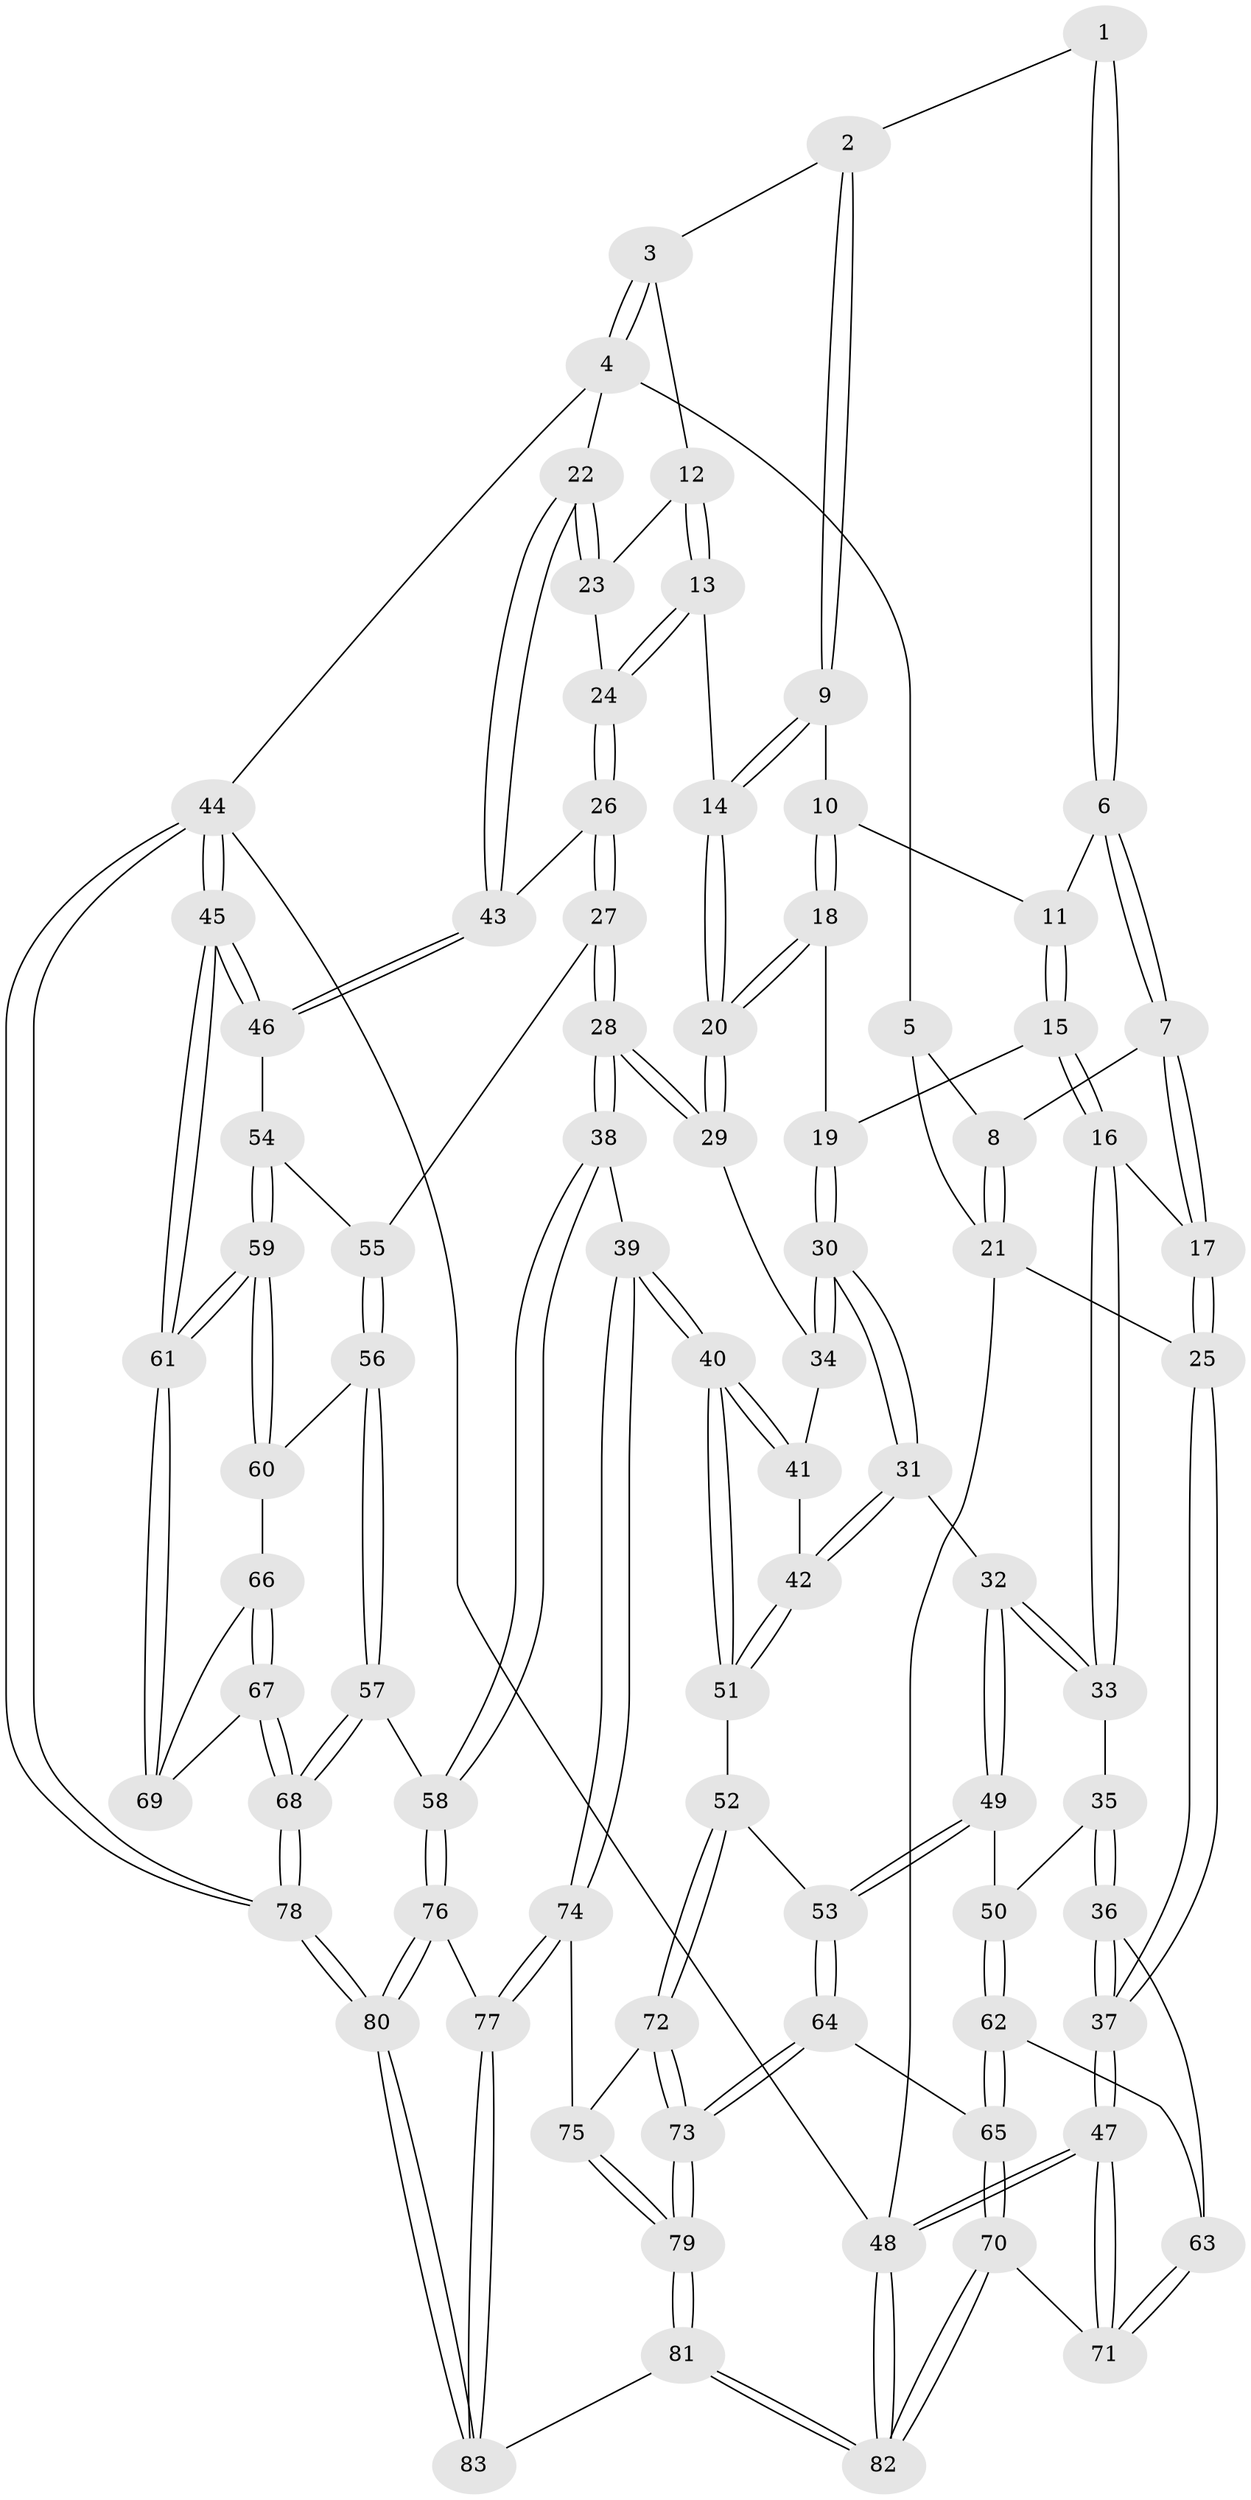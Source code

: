// coarse degree distribution, {4: 0.36363636363636365, 5: 0.30303030303030304, 3: 0.18181818181818182, 6: 0.06060606060606061, 2: 0.030303030303030304, 9: 0.06060606060606061}
// Generated by graph-tools (version 1.1) at 2025/21/03/04/25 18:21:27]
// undirected, 83 vertices, 204 edges
graph export_dot {
graph [start="1"]
  node [color=gray90,style=filled];
  1 [pos="+0.2875949536522869+0"];
  2 [pos="+0.6163752598332013+0"];
  3 [pos="+0.7949412766758585+0"];
  4 [pos="+1+0"];
  5 [pos="+0.23728338505056062+0"];
  6 [pos="+0.3890219529648466+0.16807260794247306"];
  7 [pos="+0.17565838899188338+0.24230668141762013"];
  8 [pos="+0.16674603831985074+0.1485820891831008"];
  9 [pos="+0.5101431875192162+0.1672155657459517"];
  10 [pos="+0.4379640337055146+0.17922737814223208"];
  11 [pos="+0.41502569905561+0.1788711001464006"];
  12 [pos="+0.7305513777171987+0.2290291128291879"];
  13 [pos="+0.6849278578498773+0.26880822139639077"];
  14 [pos="+0.6061908453479558+0.292160944782384"];
  15 [pos="+0.37729556900364297+0.32739647623570367"];
  16 [pos="+0.19903452791617812+0.3040844283934647"];
  17 [pos="+0.1752497956500351+0.24344629729262332"];
  18 [pos="+0.45324745869808153+0.36372969148005013"];
  19 [pos="+0.4293830871924505+0.3710120720391793"];
  20 [pos="+0.5748463329802721+0.352920180067074"];
  21 [pos="+0+0"];
  22 [pos="+1+0.21868816514762743"];
  23 [pos="+0.8811353715039618+0.28691647558138084"];
  24 [pos="+0.798848831530573+0.45331612181727104"];
  25 [pos="+0+0.2984550163421115"];
  26 [pos="+0.802174150034697+0.5201753392606006"];
  27 [pos="+0.7978665916249043+0.5270539150740597"];
  28 [pos="+0.7128797440016156+0.5608080861615546"];
  29 [pos="+0.586636315456393+0.4065937855940125"];
  30 [pos="+0.3815630259731687+0.4796250629370934"];
  31 [pos="+0.35429172042612916+0.5184762508760318"];
  32 [pos="+0.29977383636359933+0.5218757371952695"];
  33 [pos="+0.19655228390483026+0.4061585996008573"];
  34 [pos="+0.5374060729369887+0.4609403199329417"];
  35 [pos="+0.021133693417839435+0.5167419432904845"];
  36 [pos="+0+0.544286065379556"];
  37 [pos="+0+0.5438995727639814"];
  38 [pos="+0.7122778713866743+0.5617291465881814"];
  39 [pos="+0.5186183595661907+0.6588157031004688"];
  40 [pos="+0.5163984033284723+0.6571694248686447"];
  41 [pos="+0.53185224925617+0.4744395317507581"];
  42 [pos="+0.404123331660496+0.5574258852759226"];
  43 [pos="+1+0.36541817537386"];
  44 [pos="+1+1"];
  45 [pos="+1+0.6809431499677654"];
  46 [pos="+1+0.47308962630231516"];
  47 [pos="+0+0.9656754281741333"];
  48 [pos="+0+1"];
  49 [pos="+0.24653303397500384+0.6196996259360439"];
  50 [pos="+0.20020614192931246+0.6412227870486871"];
  51 [pos="+0.486516455166286+0.6429688636407975"];
  52 [pos="+0.3252349182011635+0.7167967809214508"];
  53 [pos="+0.3182272567416631+0.7147997391578563"];
  54 [pos="+0.9293153759946087+0.6018549683467561"];
  55 [pos="+0.8793529515010605+0.6157163548071188"];
  56 [pos="+0.8952514362115683+0.6572950141481594"];
  57 [pos="+0.763950422469007+0.8060234774981163"];
  58 [pos="+0.7513628185526982+0.7990187698043015"];
  59 [pos="+1+0.6770676631852489"];
  60 [pos="+0.9102690118178689+0.6702213616894975"];
  61 [pos="+1+0.6810281073019766"];
  62 [pos="+0.17700699718605042+0.6774914906458546"];
  63 [pos="+0.09609349946077118+0.6911185161979991"];
  64 [pos="+0.22297038189175214+0.8364993337134896"];
  65 [pos="+0.18666337814708592+0.8284118499844628"];
  66 [pos="+0.9114728070072741+0.675450528222345"];
  67 [pos="+0.9248643860399131+0.7716689697887115"];
  68 [pos="+0.9016698615803781+0.9546430537532188"];
  69 [pos="+0.9809036175265472+0.73445380350978"];
  70 [pos="+0.10501748238800691+0.8643955878212779"];
  71 [pos="+0.02910194703204753+0.8679677856071331"];
  72 [pos="+0.3491711609342072+0.7524263252204738"];
  73 [pos="+0.30317937690859126+0.8973850006551375"];
  74 [pos="+0.530765740453345+0.7968474361037847"];
  75 [pos="+0.4504102645953249+0.8145745140800891"];
  76 [pos="+0.5931758053902684+0.8268336089842431"];
  77 [pos="+0.5537054710480606+0.8228055536935216"];
  78 [pos="+1+1"];
  79 [pos="+0.3150857110716618+0.9104294031542716"];
  80 [pos="+0.8876938070589768+1"];
  81 [pos="+0.35426665955899694+1"];
  82 [pos="+0.31988715689986463+1"];
  83 [pos="+0.47741684035907017+1"];
  1 -- 2;
  1 -- 6;
  1 -- 6;
  2 -- 3;
  2 -- 9;
  2 -- 9;
  3 -- 4;
  3 -- 4;
  3 -- 12;
  4 -- 5;
  4 -- 22;
  4 -- 44;
  5 -- 8;
  5 -- 21;
  6 -- 7;
  6 -- 7;
  6 -- 11;
  7 -- 8;
  7 -- 17;
  7 -- 17;
  8 -- 21;
  8 -- 21;
  9 -- 10;
  9 -- 14;
  9 -- 14;
  10 -- 11;
  10 -- 18;
  10 -- 18;
  11 -- 15;
  11 -- 15;
  12 -- 13;
  12 -- 13;
  12 -- 23;
  13 -- 14;
  13 -- 24;
  13 -- 24;
  14 -- 20;
  14 -- 20;
  15 -- 16;
  15 -- 16;
  15 -- 19;
  16 -- 17;
  16 -- 33;
  16 -- 33;
  17 -- 25;
  17 -- 25;
  18 -- 19;
  18 -- 20;
  18 -- 20;
  19 -- 30;
  19 -- 30;
  20 -- 29;
  20 -- 29;
  21 -- 25;
  21 -- 48;
  22 -- 23;
  22 -- 23;
  22 -- 43;
  22 -- 43;
  23 -- 24;
  24 -- 26;
  24 -- 26;
  25 -- 37;
  25 -- 37;
  26 -- 27;
  26 -- 27;
  26 -- 43;
  27 -- 28;
  27 -- 28;
  27 -- 55;
  28 -- 29;
  28 -- 29;
  28 -- 38;
  28 -- 38;
  29 -- 34;
  30 -- 31;
  30 -- 31;
  30 -- 34;
  30 -- 34;
  31 -- 32;
  31 -- 42;
  31 -- 42;
  32 -- 33;
  32 -- 33;
  32 -- 49;
  32 -- 49;
  33 -- 35;
  34 -- 41;
  35 -- 36;
  35 -- 36;
  35 -- 50;
  36 -- 37;
  36 -- 37;
  36 -- 63;
  37 -- 47;
  37 -- 47;
  38 -- 39;
  38 -- 58;
  38 -- 58;
  39 -- 40;
  39 -- 40;
  39 -- 74;
  39 -- 74;
  40 -- 41;
  40 -- 41;
  40 -- 51;
  40 -- 51;
  41 -- 42;
  42 -- 51;
  42 -- 51;
  43 -- 46;
  43 -- 46;
  44 -- 45;
  44 -- 45;
  44 -- 78;
  44 -- 78;
  44 -- 48;
  45 -- 46;
  45 -- 46;
  45 -- 61;
  45 -- 61;
  46 -- 54;
  47 -- 48;
  47 -- 48;
  47 -- 71;
  47 -- 71;
  48 -- 82;
  48 -- 82;
  49 -- 50;
  49 -- 53;
  49 -- 53;
  50 -- 62;
  50 -- 62;
  51 -- 52;
  52 -- 53;
  52 -- 72;
  52 -- 72;
  53 -- 64;
  53 -- 64;
  54 -- 55;
  54 -- 59;
  54 -- 59;
  55 -- 56;
  55 -- 56;
  56 -- 57;
  56 -- 57;
  56 -- 60;
  57 -- 58;
  57 -- 68;
  57 -- 68;
  58 -- 76;
  58 -- 76;
  59 -- 60;
  59 -- 60;
  59 -- 61;
  59 -- 61;
  60 -- 66;
  61 -- 69;
  61 -- 69;
  62 -- 63;
  62 -- 65;
  62 -- 65;
  63 -- 71;
  63 -- 71;
  64 -- 65;
  64 -- 73;
  64 -- 73;
  65 -- 70;
  65 -- 70;
  66 -- 67;
  66 -- 67;
  66 -- 69;
  67 -- 68;
  67 -- 68;
  67 -- 69;
  68 -- 78;
  68 -- 78;
  70 -- 71;
  70 -- 82;
  70 -- 82;
  72 -- 73;
  72 -- 73;
  72 -- 75;
  73 -- 79;
  73 -- 79;
  74 -- 75;
  74 -- 77;
  74 -- 77;
  75 -- 79;
  75 -- 79;
  76 -- 77;
  76 -- 80;
  76 -- 80;
  77 -- 83;
  77 -- 83;
  78 -- 80;
  78 -- 80;
  79 -- 81;
  79 -- 81;
  80 -- 83;
  80 -- 83;
  81 -- 82;
  81 -- 82;
  81 -- 83;
}
